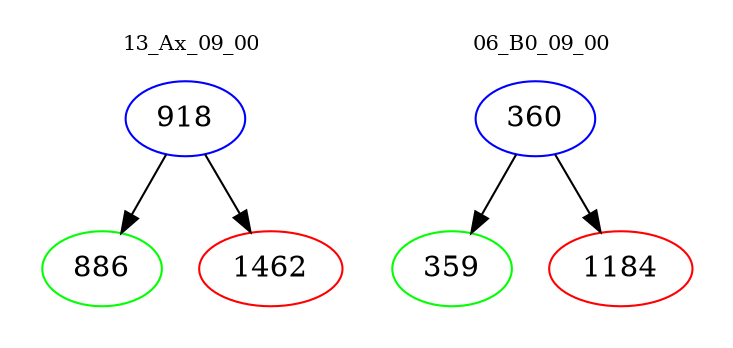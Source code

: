 digraph{
subgraph cluster_0 {
color = white
label = "13_Ax_09_00";
fontsize=10;
T0_918 [label="918", color="blue"]
T0_918 -> T0_886 [color="black"]
T0_886 [label="886", color="green"]
T0_918 -> T0_1462 [color="black"]
T0_1462 [label="1462", color="red"]
}
subgraph cluster_1 {
color = white
label = "06_B0_09_00";
fontsize=10;
T1_360 [label="360", color="blue"]
T1_360 -> T1_359 [color="black"]
T1_359 [label="359", color="green"]
T1_360 -> T1_1184 [color="black"]
T1_1184 [label="1184", color="red"]
}
}
